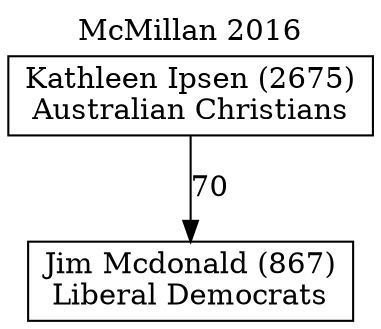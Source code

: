 // House preference flow
digraph "Jim Mcdonald (867)_McMillan_2016" {
	graph [label="McMillan 2016" labelloc=t mclimit=10]
	node [shape=box]
	"Jim Mcdonald (867)" [label="Jim Mcdonald (867)
Liberal Democrats"]
	"Kathleen Ipsen (2675)" [label="Kathleen Ipsen (2675)
Australian Christians"]
	"Kathleen Ipsen (2675)" -> "Jim Mcdonald (867)" [label=70]
}
